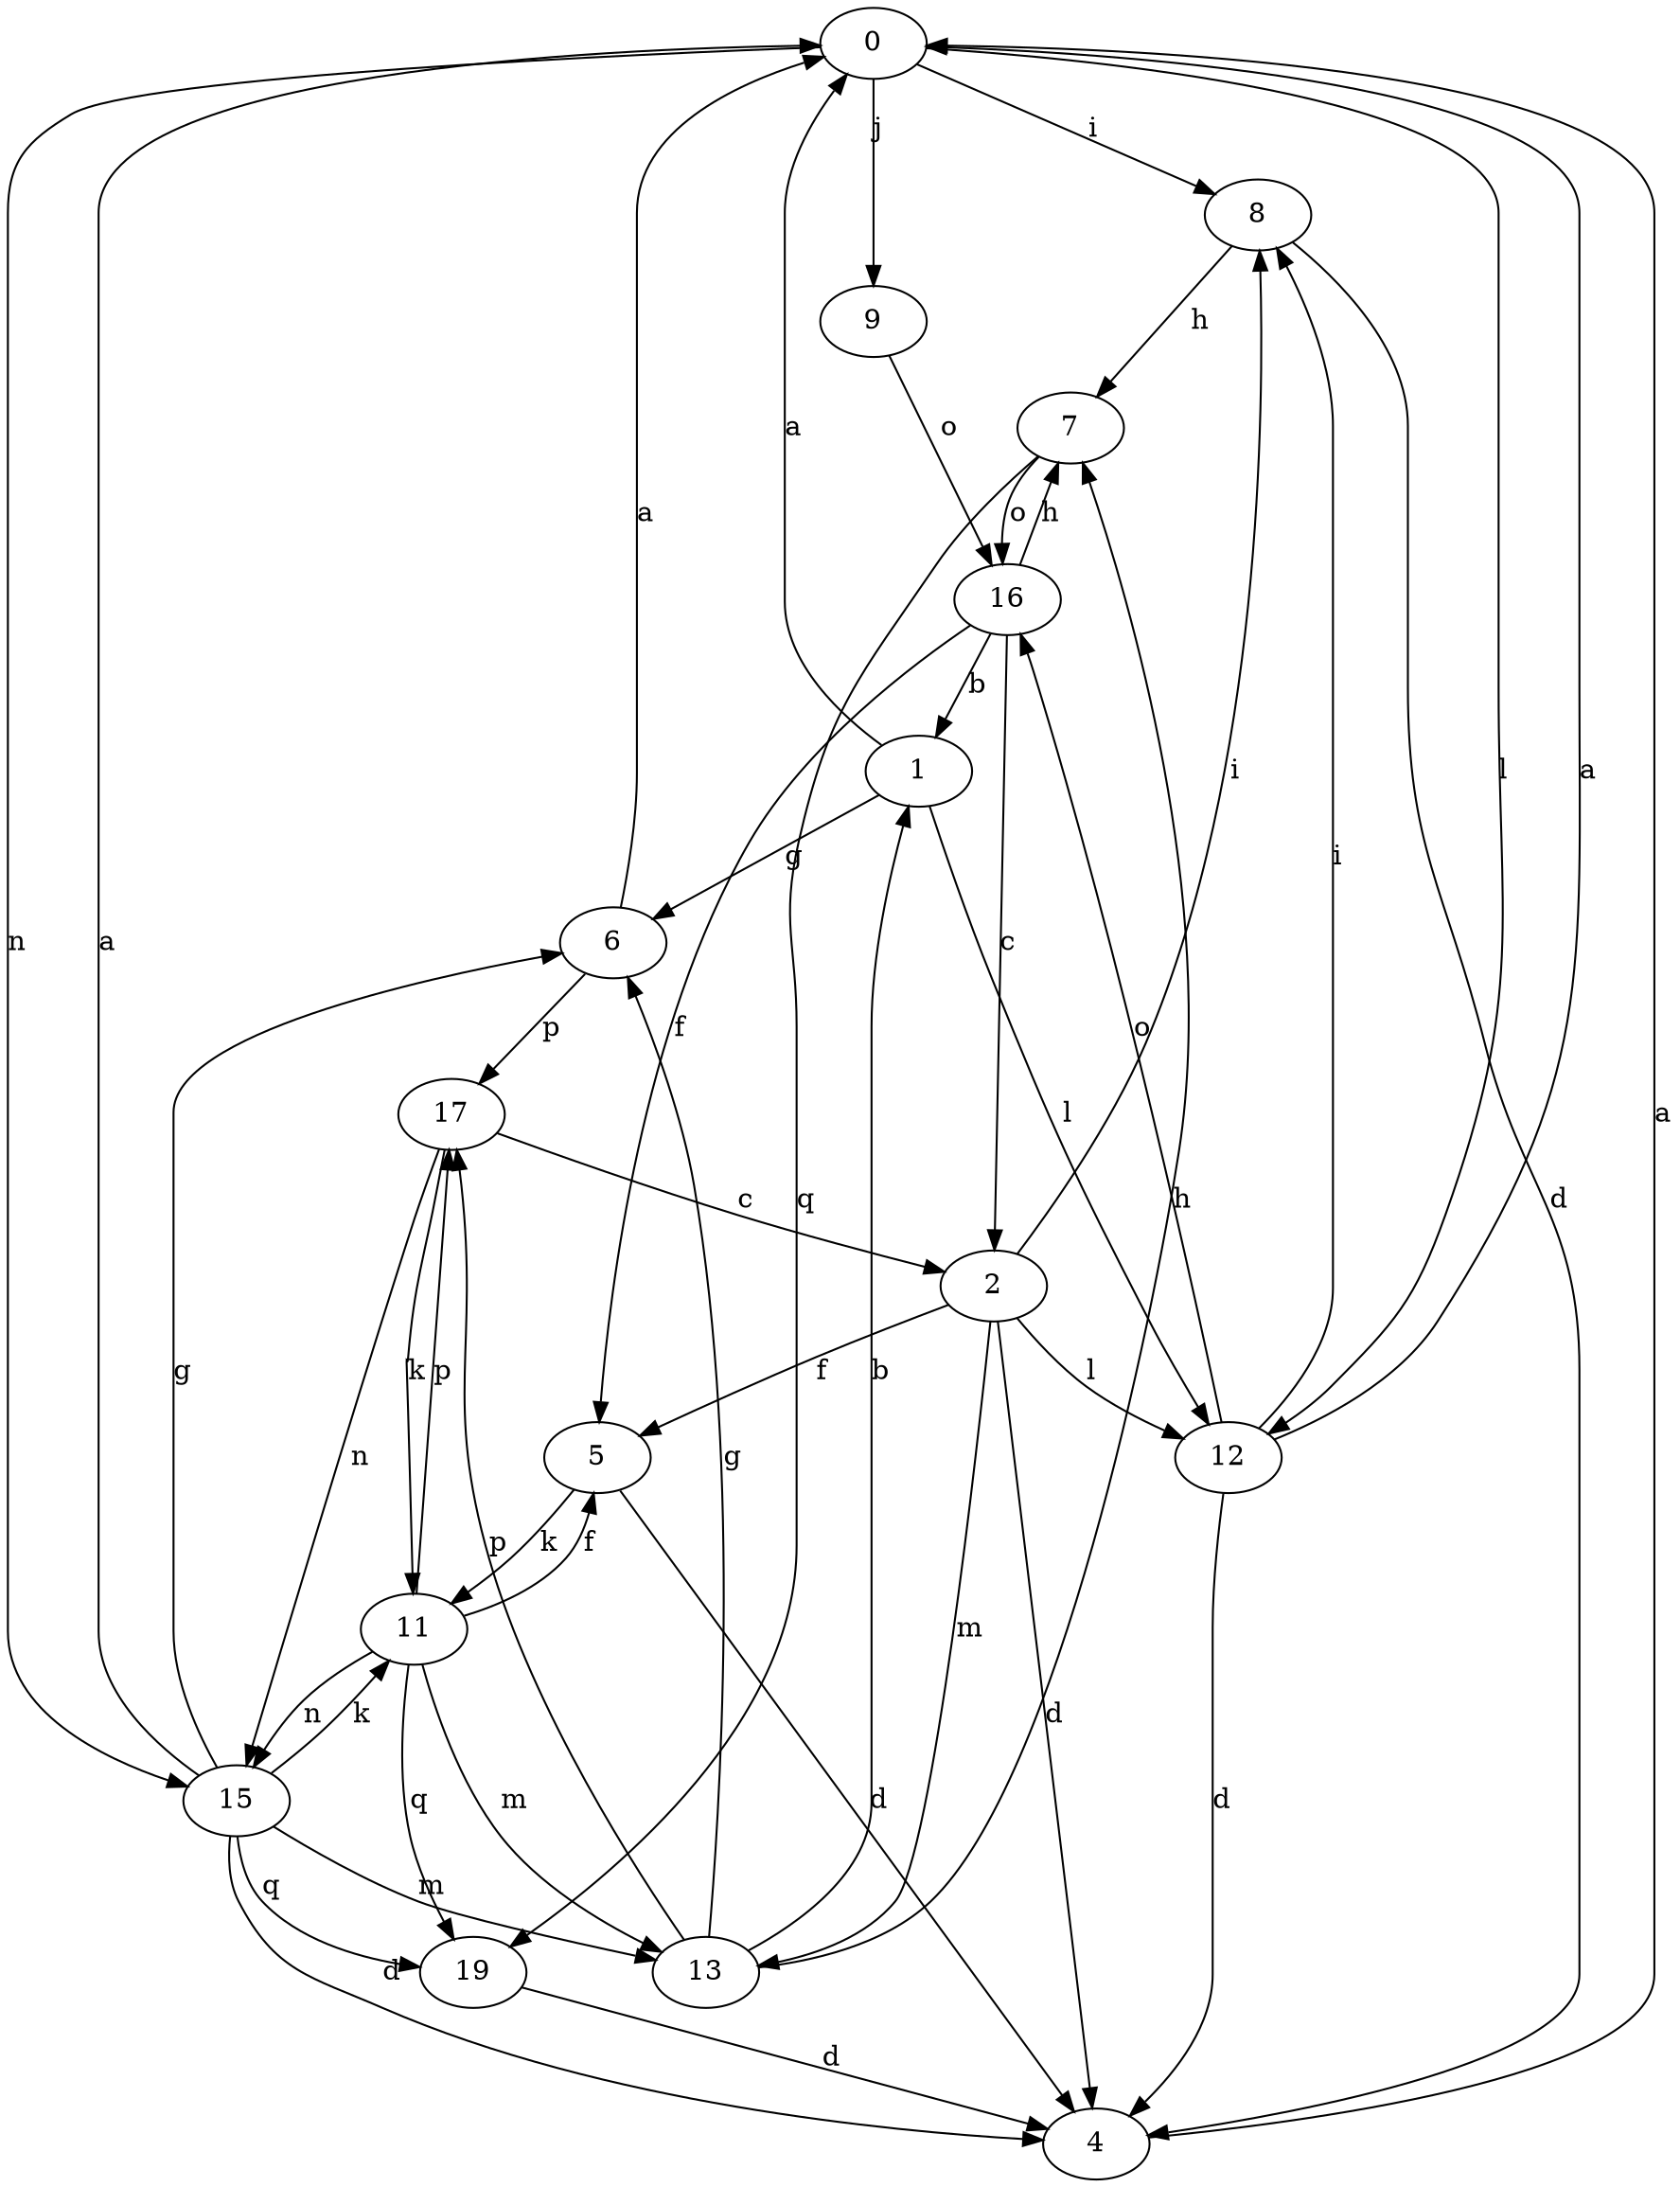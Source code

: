 strict digraph  {
0;
1;
2;
4;
5;
6;
7;
8;
9;
11;
12;
13;
15;
16;
17;
19;
0 -> 8  [label=i];
0 -> 9  [label=j];
0 -> 12  [label=l];
0 -> 15  [label=n];
1 -> 0  [label=a];
1 -> 6  [label=g];
1 -> 12  [label=l];
2 -> 4  [label=d];
2 -> 5  [label=f];
2 -> 8  [label=i];
2 -> 12  [label=l];
2 -> 13  [label=m];
4 -> 0  [label=a];
5 -> 4  [label=d];
5 -> 11  [label=k];
6 -> 0  [label=a];
6 -> 17  [label=p];
7 -> 16  [label=o];
7 -> 19  [label=q];
8 -> 4  [label=d];
8 -> 7  [label=h];
9 -> 16  [label=o];
11 -> 5  [label=f];
11 -> 13  [label=m];
11 -> 15  [label=n];
11 -> 17  [label=p];
11 -> 19  [label=q];
12 -> 0  [label=a];
12 -> 4  [label=d];
12 -> 8  [label=i];
12 -> 16  [label=o];
13 -> 1  [label=b];
13 -> 6  [label=g];
13 -> 7  [label=h];
13 -> 17  [label=p];
15 -> 0  [label=a];
15 -> 4  [label=d];
15 -> 6  [label=g];
15 -> 11  [label=k];
15 -> 13  [label=m];
15 -> 19  [label=q];
16 -> 1  [label=b];
16 -> 2  [label=c];
16 -> 5  [label=f];
16 -> 7  [label=h];
17 -> 2  [label=c];
17 -> 11  [label=k];
17 -> 15  [label=n];
19 -> 4  [label=d];
}
